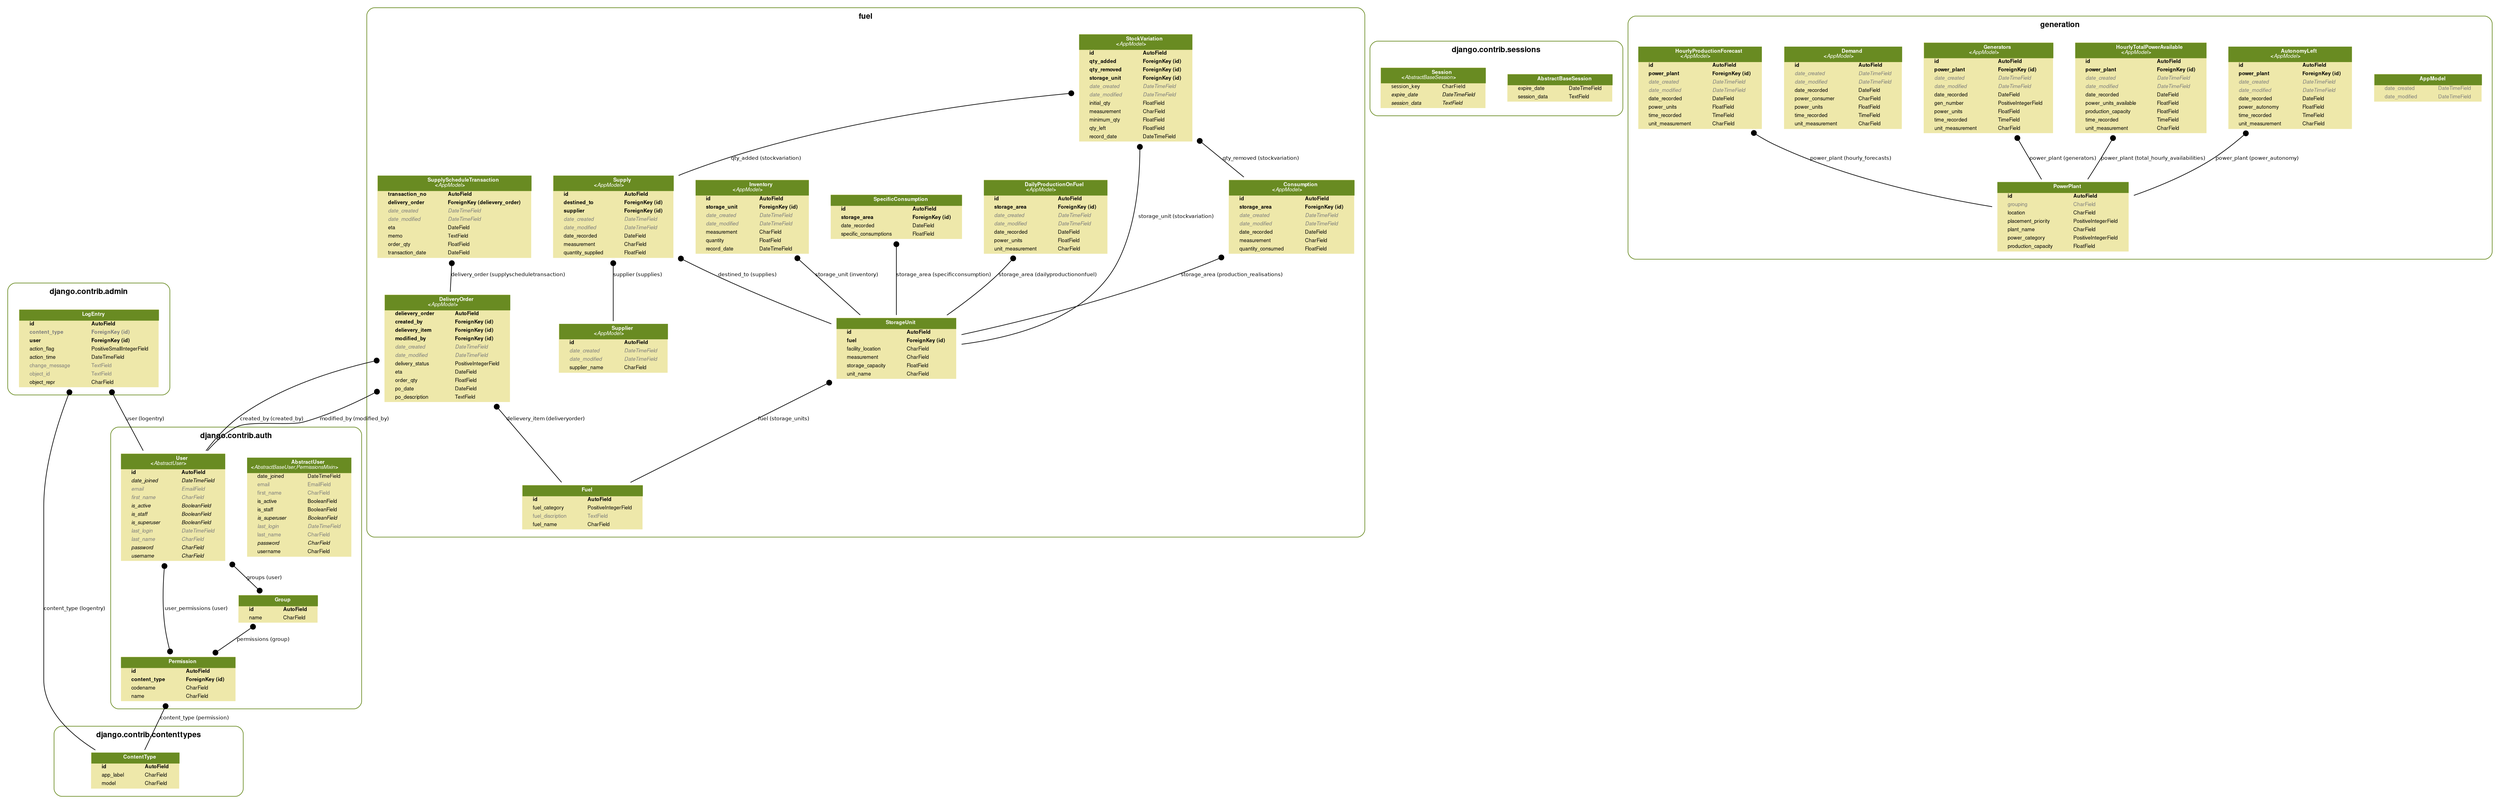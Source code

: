 digraph model_graph {
  // Dotfile by Django-Extensions graph_models
  // Created: 2019-01-09 21:56
  // Cli Options: fuel -g -o fuel_visualized.dot

  fontname = "Helvetica"
  fontsize = 8
  splines  = true

  node [
    fontname = "Helvetica"
    fontsize = 8
    shape = "plaintext"
  ]

  edge [
    fontname = "Helvetica"
    fontsize = 8
  ]

  // Labels
  subgraph cluster_django_contrib_admin {
    label=<
          <TABLE BORDER="0" CELLBORDER="0" CELLSPACING="0">
          <TR><TD COLSPAN="2" CELLPADDING="4" ALIGN="CENTER">
          <FONT FACE="Helvetica Bold" COLOR="Black" POINT-SIZE="12">
          django.contrib.admin
          </FONT>
          </TD></TR>
          </TABLE>
          >
    color=olivedrab4
    style="rounded"
  
    django_contrib_admin_models_LogEntry [label=<
      <TABLE BGCOLOR="palegoldenrod" BORDER="0" CELLBORDER="0" CELLSPACING="0">
      <TR><TD COLSPAN="2" CELLPADDING="4" ALIGN="CENTER" BGCOLOR="olivedrab4">
      <FONT FACE="Helvetica Bold" COLOR="white">
      LogEntry
      </FONT></TD></TR>
    
    
      <TR><TD ALIGN="LEFT" BORDER="0">
      <FONT FACE="Helvetica Bold">id</FONT>
      </TD><TD ALIGN="LEFT">
      <FONT FACE="Helvetica Bold">AutoField</FONT>
      </TD></TR>
    
    
    
      <TR><TD ALIGN="LEFT" BORDER="0">
      <FONT COLOR="#7B7B7B" FACE="Helvetica Bold">content_type</FONT>
      </TD><TD ALIGN="LEFT">
      <FONT COLOR="#7B7B7B" FACE="Helvetica Bold">ForeignKey (id)</FONT>
      </TD></TR>
    
    
    
      <TR><TD ALIGN="LEFT" BORDER="0">
      <FONT FACE="Helvetica Bold">user</FONT>
      </TD><TD ALIGN="LEFT">
      <FONT FACE="Helvetica Bold">ForeignKey (id)</FONT>
      </TD></TR>
    
    
    
      <TR><TD ALIGN="LEFT" BORDER="0">
      <FONT FACE="Helvetica ">action_flag</FONT>
      </TD><TD ALIGN="LEFT">
      <FONT FACE="Helvetica ">PositiveSmallIntegerField</FONT>
      </TD></TR>
    
    
    
      <TR><TD ALIGN="LEFT" BORDER="0">
      <FONT FACE="Helvetica ">action_time</FONT>
      </TD><TD ALIGN="LEFT">
      <FONT FACE="Helvetica ">DateTimeField</FONT>
      </TD></TR>
    
    
    
      <TR><TD ALIGN="LEFT" BORDER="0">
      <FONT COLOR="#7B7B7B" FACE="Helvetica ">change_message</FONT>
      </TD><TD ALIGN="LEFT">
      <FONT COLOR="#7B7B7B" FACE="Helvetica ">TextField</FONT>
      </TD></TR>
    
    
    
      <TR><TD ALIGN="LEFT" BORDER="0">
      <FONT COLOR="#7B7B7B" FACE="Helvetica ">object_id</FONT>
      </TD><TD ALIGN="LEFT">
      <FONT COLOR="#7B7B7B" FACE="Helvetica ">TextField</FONT>
      </TD></TR>
    
    
    
      <TR><TD ALIGN="LEFT" BORDER="0">
      <FONT FACE="Helvetica ">object_repr</FONT>
      </TD><TD ALIGN="LEFT">
      <FONT FACE="Helvetica ">CharField</FONT>
      </TD></TR>
    
    
      </TABLE>
      >]

  }
  subgraph cluster_django_contrib_auth {
    label=<
          <TABLE BORDER="0" CELLBORDER="0" CELLSPACING="0">
          <TR><TD COLSPAN="2" CELLPADDING="4" ALIGN="CENTER">
          <FONT FACE="Helvetica Bold" COLOR="Black" POINT-SIZE="12">
          django.contrib.auth
          </FONT>
          </TD></TR>
          </TABLE>
          >
    color=olivedrab4
    style="rounded"
  
    django_contrib_auth_models_AbstractUser [label=<
      <TABLE BGCOLOR="palegoldenrod" BORDER="0" CELLBORDER="0" CELLSPACING="0">
      <TR><TD COLSPAN="2" CELLPADDING="4" ALIGN="CENTER" BGCOLOR="olivedrab4">
      <FONT FACE="Helvetica Bold" COLOR="white">
      AbstractUser<BR/>&lt;<FONT FACE="Helvetica Italic">AbstractBaseUser,PermissionsMixin</FONT>&gt;
      </FONT></TD></TR>
    
    
      <TR><TD ALIGN="LEFT" BORDER="0">
      <FONT FACE="Helvetica ">date_joined</FONT>
      </TD><TD ALIGN="LEFT">
      <FONT FACE="Helvetica ">DateTimeField</FONT>
      </TD></TR>
    
    
    
      <TR><TD ALIGN="LEFT" BORDER="0">
      <FONT COLOR="#7B7B7B" FACE="Helvetica ">email</FONT>
      </TD><TD ALIGN="LEFT">
      <FONT COLOR="#7B7B7B" FACE="Helvetica ">EmailField</FONT>
      </TD></TR>
    
    
    
      <TR><TD ALIGN="LEFT" BORDER="0">
      <FONT COLOR="#7B7B7B" FACE="Helvetica ">first_name</FONT>
      </TD><TD ALIGN="LEFT">
      <FONT COLOR="#7B7B7B" FACE="Helvetica ">CharField</FONT>
      </TD></TR>
    
    
    
      <TR><TD ALIGN="LEFT" BORDER="0">
      <FONT FACE="Helvetica ">is_active</FONT>
      </TD><TD ALIGN="LEFT">
      <FONT FACE="Helvetica ">BooleanField</FONT>
      </TD></TR>
    
    
    
      <TR><TD ALIGN="LEFT" BORDER="0">
      <FONT FACE="Helvetica ">is_staff</FONT>
      </TD><TD ALIGN="LEFT">
      <FONT FACE="Helvetica ">BooleanField</FONT>
      </TD></TR>
    
    
    
      <TR><TD ALIGN="LEFT" BORDER="0">
      <FONT FACE="Helvetica Italic">is_superuser</FONT>
      </TD><TD ALIGN="LEFT">
      <FONT FACE="Helvetica Italic">BooleanField</FONT>
      </TD></TR>
    
    
    
      <TR><TD ALIGN="LEFT" BORDER="0">
      <FONT COLOR="#7B7B7B" FACE="Helvetica Italic">last_login</FONT>
      </TD><TD ALIGN="LEFT">
      <FONT COLOR="#7B7B7B" FACE="Helvetica Italic">DateTimeField</FONT>
      </TD></TR>
    
    
    
      <TR><TD ALIGN="LEFT" BORDER="0">
      <FONT COLOR="#7B7B7B" FACE="Helvetica ">last_name</FONT>
      </TD><TD ALIGN="LEFT">
      <FONT COLOR="#7B7B7B" FACE="Helvetica ">CharField</FONT>
      </TD></TR>
    
    
    
      <TR><TD ALIGN="LEFT" BORDER="0">
      <FONT FACE="Helvetica Italic">password</FONT>
      </TD><TD ALIGN="LEFT">
      <FONT FACE="Helvetica Italic">CharField</FONT>
      </TD></TR>
    
    
    
      <TR><TD ALIGN="LEFT" BORDER="0">
      <FONT FACE="Helvetica ">username</FONT>
      </TD><TD ALIGN="LEFT">
      <FONT FACE="Helvetica ">CharField</FONT>
      </TD></TR>
    
    
      </TABLE>
      >]
  
    django_contrib_auth_models_Permission [label=<
      <TABLE BGCOLOR="palegoldenrod" BORDER="0" CELLBORDER="0" CELLSPACING="0">
      <TR><TD COLSPAN="2" CELLPADDING="4" ALIGN="CENTER" BGCOLOR="olivedrab4">
      <FONT FACE="Helvetica Bold" COLOR="white">
      Permission
      </FONT></TD></TR>
    
    
      <TR><TD ALIGN="LEFT" BORDER="0">
      <FONT FACE="Helvetica Bold">id</FONT>
      </TD><TD ALIGN="LEFT">
      <FONT FACE="Helvetica Bold">AutoField</FONT>
      </TD></TR>
    
    
    
      <TR><TD ALIGN="LEFT" BORDER="0">
      <FONT FACE="Helvetica Bold">content_type</FONT>
      </TD><TD ALIGN="LEFT">
      <FONT FACE="Helvetica Bold">ForeignKey (id)</FONT>
      </TD></TR>
    
    
    
      <TR><TD ALIGN="LEFT" BORDER="0">
      <FONT FACE="Helvetica ">codename</FONT>
      </TD><TD ALIGN="LEFT">
      <FONT FACE="Helvetica ">CharField</FONT>
      </TD></TR>
    
    
    
      <TR><TD ALIGN="LEFT" BORDER="0">
      <FONT FACE="Helvetica ">name</FONT>
      </TD><TD ALIGN="LEFT">
      <FONT FACE="Helvetica ">CharField</FONT>
      </TD></TR>
    
    
      </TABLE>
      >]
  
    django_contrib_auth_models_Group [label=<
      <TABLE BGCOLOR="palegoldenrod" BORDER="0" CELLBORDER="0" CELLSPACING="0">
      <TR><TD COLSPAN="2" CELLPADDING="4" ALIGN="CENTER" BGCOLOR="olivedrab4">
      <FONT FACE="Helvetica Bold" COLOR="white">
      Group
      </FONT></TD></TR>
    
    
      <TR><TD ALIGN="LEFT" BORDER="0">
      <FONT FACE="Helvetica Bold">id</FONT>
      </TD><TD ALIGN="LEFT">
      <FONT FACE="Helvetica Bold">AutoField</FONT>
      </TD></TR>
    
    
    
      <TR><TD ALIGN="LEFT" BORDER="0">
      <FONT FACE="Helvetica ">name</FONT>
      </TD><TD ALIGN="LEFT">
      <FONT FACE="Helvetica ">CharField</FONT>
      </TD></TR>
    
    
      </TABLE>
      >]
  
    django_contrib_auth_models_User [label=<
      <TABLE BGCOLOR="palegoldenrod" BORDER="0" CELLBORDER="0" CELLSPACING="0">
      <TR><TD COLSPAN="2" CELLPADDING="4" ALIGN="CENTER" BGCOLOR="olivedrab4">
      <FONT FACE="Helvetica Bold" COLOR="white">
      User<BR/>&lt;<FONT FACE="Helvetica Italic">AbstractUser</FONT>&gt;
      </FONT></TD></TR>
    
    
      <TR><TD ALIGN="LEFT" BORDER="0">
      <FONT FACE="Helvetica Bold">id</FONT>
      </TD><TD ALIGN="LEFT">
      <FONT FACE="Helvetica Bold">AutoField</FONT>
      </TD></TR>
    
    
    
      <TR><TD ALIGN="LEFT" BORDER="0">
      <FONT FACE="Helvetica Italic">date_joined</FONT>
      </TD><TD ALIGN="LEFT">
      <FONT FACE="Helvetica Italic">DateTimeField</FONT>
      </TD></TR>
    
    
    
      <TR><TD ALIGN="LEFT" BORDER="0">
      <FONT COLOR="#7B7B7B" FACE="Helvetica Italic">email</FONT>
      </TD><TD ALIGN="LEFT">
      <FONT COLOR="#7B7B7B" FACE="Helvetica Italic">EmailField</FONT>
      </TD></TR>
    
    
    
      <TR><TD ALIGN="LEFT" BORDER="0">
      <FONT COLOR="#7B7B7B" FACE="Helvetica Italic">first_name</FONT>
      </TD><TD ALIGN="LEFT">
      <FONT COLOR="#7B7B7B" FACE="Helvetica Italic">CharField</FONT>
      </TD></TR>
    
    
    
      <TR><TD ALIGN="LEFT" BORDER="0">
      <FONT FACE="Helvetica Italic">is_active</FONT>
      </TD><TD ALIGN="LEFT">
      <FONT FACE="Helvetica Italic">BooleanField</FONT>
      </TD></TR>
    
    
    
      <TR><TD ALIGN="LEFT" BORDER="0">
      <FONT FACE="Helvetica Italic">is_staff</FONT>
      </TD><TD ALIGN="LEFT">
      <FONT FACE="Helvetica Italic">BooleanField</FONT>
      </TD></TR>
    
    
    
      <TR><TD ALIGN="LEFT" BORDER="0">
      <FONT FACE="Helvetica Italic">is_superuser</FONT>
      </TD><TD ALIGN="LEFT">
      <FONT FACE="Helvetica Italic">BooleanField</FONT>
      </TD></TR>
    
    
    
      <TR><TD ALIGN="LEFT" BORDER="0">
      <FONT COLOR="#7B7B7B" FACE="Helvetica Italic">last_login</FONT>
      </TD><TD ALIGN="LEFT">
      <FONT COLOR="#7B7B7B" FACE="Helvetica Italic">DateTimeField</FONT>
      </TD></TR>
    
    
    
      <TR><TD ALIGN="LEFT" BORDER="0">
      <FONT COLOR="#7B7B7B" FACE="Helvetica Italic">last_name</FONT>
      </TD><TD ALIGN="LEFT">
      <FONT COLOR="#7B7B7B" FACE="Helvetica Italic">CharField</FONT>
      </TD></TR>
    
    
    
      <TR><TD ALIGN="LEFT" BORDER="0">
      <FONT FACE="Helvetica Italic">password</FONT>
      </TD><TD ALIGN="LEFT">
      <FONT FACE="Helvetica Italic">CharField</FONT>
      </TD></TR>
    
    
    
      <TR><TD ALIGN="LEFT" BORDER="0">
      <FONT FACE="Helvetica Italic">username</FONT>
      </TD><TD ALIGN="LEFT">
      <FONT FACE="Helvetica Italic">CharField</FONT>
      </TD></TR>
    
    
      </TABLE>
      >]

  }
  subgraph cluster_django_contrib_contenttypes {
    label=<
          <TABLE BORDER="0" CELLBORDER="0" CELLSPACING="0">
          <TR><TD COLSPAN="2" CELLPADDING="4" ALIGN="CENTER">
          <FONT FACE="Helvetica Bold" COLOR="Black" POINT-SIZE="12">
          django.contrib.contenttypes
          </FONT>
          </TD></TR>
          </TABLE>
          >
    color=olivedrab4
    style="rounded"
  
    django_contrib_contenttypes_models_ContentType [label=<
      <TABLE BGCOLOR="palegoldenrod" BORDER="0" CELLBORDER="0" CELLSPACING="0">
      <TR><TD COLSPAN="2" CELLPADDING="4" ALIGN="CENTER" BGCOLOR="olivedrab4">
      <FONT FACE="Helvetica Bold" COLOR="white">
      ContentType
      </FONT></TD></TR>
    
    
      <TR><TD ALIGN="LEFT" BORDER="0">
      <FONT FACE="Helvetica Bold">id</FONT>
      </TD><TD ALIGN="LEFT">
      <FONT FACE="Helvetica Bold">AutoField</FONT>
      </TD></TR>
    
    
    
      <TR><TD ALIGN="LEFT" BORDER="0">
      <FONT FACE="Helvetica ">app_label</FONT>
      </TD><TD ALIGN="LEFT">
      <FONT FACE="Helvetica ">CharField</FONT>
      </TD></TR>
    
    
    
      <TR><TD ALIGN="LEFT" BORDER="0">
      <FONT FACE="Helvetica ">model</FONT>
      </TD><TD ALIGN="LEFT">
      <FONT FACE="Helvetica ">CharField</FONT>
      </TD></TR>
    
    
      </TABLE>
      >]

  }
  subgraph cluster_django_contrib_sessions {
    label=<
          <TABLE BORDER="0" CELLBORDER="0" CELLSPACING="0">
          <TR><TD COLSPAN="2" CELLPADDING="4" ALIGN="CENTER">
          <FONT FACE="Helvetica Bold" COLOR="Black" POINT-SIZE="12">
          django.contrib.sessions
          </FONT>
          </TD></TR>
          </TABLE>
          >
    color=olivedrab4
    style="rounded"
  
    django_contrib_sessions_base_session_AbstractBaseSession [label=<
      <TABLE BGCOLOR="palegoldenrod" BORDER="0" CELLBORDER="0" CELLSPACING="0">
      <TR><TD COLSPAN="2" CELLPADDING="4" ALIGN="CENTER" BGCOLOR="olivedrab4">
      <FONT FACE="Helvetica Bold" COLOR="white">
      AbstractBaseSession
      </FONT></TD></TR>
    
    
      <TR><TD ALIGN="LEFT" BORDER="0">
      <FONT FACE="Helvetica ">expire_date</FONT>
      </TD><TD ALIGN="LEFT">
      <FONT FACE="Helvetica ">DateTimeField</FONT>
      </TD></TR>
    
    
    
      <TR><TD ALIGN="LEFT" BORDER="0">
      <FONT FACE="Helvetica ">session_data</FONT>
      </TD><TD ALIGN="LEFT">
      <FONT FACE="Helvetica ">TextField</FONT>
      </TD></TR>
    
    
      </TABLE>
      >]
  
    django_contrib_sessions_models_Session [label=<
      <TABLE BGCOLOR="palegoldenrod" BORDER="0" CELLBORDER="0" CELLSPACING="0">
      <TR><TD COLSPAN="2" CELLPADDING="4" ALIGN="CENTER" BGCOLOR="olivedrab4">
      <FONT FACE="Helvetica Bold" COLOR="white">
      Session<BR/>&lt;<FONT FACE="Helvetica Italic">AbstractBaseSession</FONT>&gt;
      </FONT></TD></TR>
    
    
      <TR><TD ALIGN="LEFT" BORDER="0">
      <FONT FACE="Helvetica ItalicBold">session_key</FONT>
      </TD><TD ALIGN="LEFT">
      <FONT FACE="Helvetica ItalicBold">CharField</FONT>
      </TD></TR>
    
    
    
      <TR><TD ALIGN="LEFT" BORDER="0">
      <FONT FACE="Helvetica Italic">expire_date</FONT>
      </TD><TD ALIGN="LEFT">
      <FONT FACE="Helvetica Italic">DateTimeField</FONT>
      </TD></TR>
    
    
    
      <TR><TD ALIGN="LEFT" BORDER="0">
      <FONT FACE="Helvetica Italic">session_data</FONT>
      </TD><TD ALIGN="LEFT">
      <FONT FACE="Helvetica Italic">TextField</FONT>
      </TD></TR>
    
    
      </TABLE>
      >]

  }
  subgraph cluster_generation {
    label=<
          <TABLE BORDER="0" CELLBORDER="0" CELLSPACING="0">
          <TR><TD COLSPAN="2" CELLPADDING="4" ALIGN="CENTER">
          <FONT FACE="Helvetica Bold" COLOR="Black" POINT-SIZE="12">
          generation
          </FONT>
          </TD></TR>
          </TABLE>
          >
    color=olivedrab4
    style="rounded"
  
    generation_models_AppModel [label=<
      <TABLE BGCOLOR="palegoldenrod" BORDER="0" CELLBORDER="0" CELLSPACING="0">
      <TR><TD COLSPAN="2" CELLPADDING="4" ALIGN="CENTER" BGCOLOR="olivedrab4">
      <FONT FACE="Helvetica Bold" COLOR="white">
      AppModel
      </FONT></TD></TR>
    
    
      <TR><TD ALIGN="LEFT" BORDER="0">
      <FONT COLOR="#7B7B7B" FACE="Helvetica ">date_created</FONT>
      </TD><TD ALIGN="LEFT">
      <FONT COLOR="#7B7B7B" FACE="Helvetica ">DateTimeField</FONT>
      </TD></TR>
    
    
    
      <TR><TD ALIGN="LEFT" BORDER="0">
      <FONT COLOR="#7B7B7B" FACE="Helvetica ">date_modified</FONT>
      </TD><TD ALIGN="LEFT">
      <FONT COLOR="#7B7B7B" FACE="Helvetica ">DateTimeField</FONT>
      </TD></TR>
    
    
      </TABLE>
      >]
  
    generation_models_PowerPlant [label=<
      <TABLE BGCOLOR="palegoldenrod" BORDER="0" CELLBORDER="0" CELLSPACING="0">
      <TR><TD COLSPAN="2" CELLPADDING="4" ALIGN="CENTER" BGCOLOR="olivedrab4">
      <FONT FACE="Helvetica Bold" COLOR="white">
      PowerPlant
      </FONT></TD></TR>
    
    
      <TR><TD ALIGN="LEFT" BORDER="0">
      <FONT FACE="Helvetica Bold">id</FONT>
      </TD><TD ALIGN="LEFT">
      <FONT FACE="Helvetica Bold">AutoField</FONT>
      </TD></TR>
    
    
    
      <TR><TD ALIGN="LEFT" BORDER="0">
      <FONT COLOR="#7B7B7B" FACE="Helvetica ">grouping</FONT>
      </TD><TD ALIGN="LEFT">
      <FONT COLOR="#7B7B7B" FACE="Helvetica ">CharField</FONT>
      </TD></TR>
    
    
    
      <TR><TD ALIGN="LEFT" BORDER="0">
      <FONT FACE="Helvetica ">location</FONT>
      </TD><TD ALIGN="LEFT">
      <FONT FACE="Helvetica ">CharField</FONT>
      </TD></TR>
    
    
    
      <TR><TD ALIGN="LEFT" BORDER="0">
      <FONT FACE="Helvetica ">placement_priority</FONT>
      </TD><TD ALIGN="LEFT">
      <FONT FACE="Helvetica ">PositiveIntegerField</FONT>
      </TD></TR>
    
    
    
      <TR><TD ALIGN="LEFT" BORDER="0">
      <FONT FACE="Helvetica ">plant_name</FONT>
      </TD><TD ALIGN="LEFT">
      <FONT FACE="Helvetica ">CharField</FONT>
      </TD></TR>
    
    
    
      <TR><TD ALIGN="LEFT" BORDER="0">
      <FONT FACE="Helvetica ">power_category</FONT>
      </TD><TD ALIGN="LEFT">
      <FONT FACE="Helvetica ">PositiveIntegerField</FONT>
      </TD></TR>
    
    
    
      <TR><TD ALIGN="LEFT" BORDER="0">
      <FONT FACE="Helvetica ">production_capacity</FONT>
      </TD><TD ALIGN="LEFT">
      <FONT FACE="Helvetica ">FloatField</FONT>
      </TD></TR>
    
    
      </TABLE>
      >]
  
    generation_models_AutonomyLeft [label=<
      <TABLE BGCOLOR="palegoldenrod" BORDER="0" CELLBORDER="0" CELLSPACING="0">
      <TR><TD COLSPAN="2" CELLPADDING="4" ALIGN="CENTER" BGCOLOR="olivedrab4">
      <FONT FACE="Helvetica Bold" COLOR="white">
      AutonomyLeft<BR/>&lt;<FONT FACE="Helvetica Italic">AppModel</FONT>&gt;
      </FONT></TD></TR>
    
    
      <TR><TD ALIGN="LEFT" BORDER="0">
      <FONT FACE="Helvetica Bold">id</FONT>
      </TD><TD ALIGN="LEFT">
      <FONT FACE="Helvetica Bold">AutoField</FONT>
      </TD></TR>
    
    
    
      <TR><TD ALIGN="LEFT" BORDER="0">
      <FONT FACE="Helvetica Bold">power_plant</FONT>
      </TD><TD ALIGN="LEFT">
      <FONT FACE="Helvetica Bold">ForeignKey (id)</FONT>
      </TD></TR>
    
    
    
      <TR><TD ALIGN="LEFT" BORDER="0">
      <FONT COLOR="#7B7B7B" FACE="Helvetica Italic">date_created</FONT>
      </TD><TD ALIGN="LEFT">
      <FONT COLOR="#7B7B7B" FACE="Helvetica Italic">DateTimeField</FONT>
      </TD></TR>
    
    
    
      <TR><TD ALIGN="LEFT" BORDER="0">
      <FONT COLOR="#7B7B7B" FACE="Helvetica Italic">date_modified</FONT>
      </TD><TD ALIGN="LEFT">
      <FONT COLOR="#7B7B7B" FACE="Helvetica Italic">DateTimeField</FONT>
      </TD></TR>
    
    
    
      <TR><TD ALIGN="LEFT" BORDER="0">
      <FONT FACE="Helvetica ">date_recorded</FONT>
      </TD><TD ALIGN="LEFT">
      <FONT FACE="Helvetica ">DateField</FONT>
      </TD></TR>
    
    
    
      <TR><TD ALIGN="LEFT" BORDER="0">
      <FONT FACE="Helvetica ">power_autonomy</FONT>
      </TD><TD ALIGN="LEFT">
      <FONT FACE="Helvetica ">FloatField</FONT>
      </TD></TR>
    
    
    
      <TR><TD ALIGN="LEFT" BORDER="0">
      <FONT FACE="Helvetica ">time_recorded</FONT>
      </TD><TD ALIGN="LEFT">
      <FONT FACE="Helvetica ">TimeField</FONT>
      </TD></TR>
    
    
    
      <TR><TD ALIGN="LEFT" BORDER="0">
      <FONT FACE="Helvetica ">unit_measurement</FONT>
      </TD><TD ALIGN="LEFT">
      <FONT FACE="Helvetica ">CharField</FONT>
      </TD></TR>
    
    
      </TABLE>
      >]
  
    generation_models_HourlyTotalPowerAvailable [label=<
      <TABLE BGCOLOR="palegoldenrod" BORDER="0" CELLBORDER="0" CELLSPACING="0">
      <TR><TD COLSPAN="2" CELLPADDING="4" ALIGN="CENTER" BGCOLOR="olivedrab4">
      <FONT FACE="Helvetica Bold" COLOR="white">
      HourlyTotalPowerAvailable<BR/>&lt;<FONT FACE="Helvetica Italic">AppModel</FONT>&gt;
      </FONT></TD></TR>
    
    
      <TR><TD ALIGN="LEFT" BORDER="0">
      <FONT FACE="Helvetica Bold">id</FONT>
      </TD><TD ALIGN="LEFT">
      <FONT FACE="Helvetica Bold">AutoField</FONT>
      </TD></TR>
    
    
    
      <TR><TD ALIGN="LEFT" BORDER="0">
      <FONT FACE="Helvetica Bold">power_plant</FONT>
      </TD><TD ALIGN="LEFT">
      <FONT FACE="Helvetica Bold">ForeignKey (id)</FONT>
      </TD></TR>
    
    
    
      <TR><TD ALIGN="LEFT" BORDER="0">
      <FONT COLOR="#7B7B7B" FACE="Helvetica Italic">date_created</FONT>
      </TD><TD ALIGN="LEFT">
      <FONT COLOR="#7B7B7B" FACE="Helvetica Italic">DateTimeField</FONT>
      </TD></TR>
    
    
    
      <TR><TD ALIGN="LEFT" BORDER="0">
      <FONT COLOR="#7B7B7B" FACE="Helvetica Italic">date_modified</FONT>
      </TD><TD ALIGN="LEFT">
      <FONT COLOR="#7B7B7B" FACE="Helvetica Italic">DateTimeField</FONT>
      </TD></TR>
    
    
    
      <TR><TD ALIGN="LEFT" BORDER="0">
      <FONT FACE="Helvetica ">date_recorded</FONT>
      </TD><TD ALIGN="LEFT">
      <FONT FACE="Helvetica ">DateField</FONT>
      </TD></TR>
    
    
    
      <TR><TD ALIGN="LEFT" BORDER="0">
      <FONT FACE="Helvetica ">power_units_available</FONT>
      </TD><TD ALIGN="LEFT">
      <FONT FACE="Helvetica ">FloatField</FONT>
      </TD></TR>
    
    
    
      <TR><TD ALIGN="LEFT" BORDER="0">
      <FONT FACE="Helvetica ">production_capacity</FONT>
      </TD><TD ALIGN="LEFT">
      <FONT FACE="Helvetica ">FloatField</FONT>
      </TD></TR>
    
    
    
      <TR><TD ALIGN="LEFT" BORDER="0">
      <FONT FACE="Helvetica ">time_recorded</FONT>
      </TD><TD ALIGN="LEFT">
      <FONT FACE="Helvetica ">TimeField</FONT>
      </TD></TR>
    
    
    
      <TR><TD ALIGN="LEFT" BORDER="0">
      <FONT FACE="Helvetica ">unit_measurement</FONT>
      </TD><TD ALIGN="LEFT">
      <FONT FACE="Helvetica ">CharField</FONT>
      </TD></TR>
    
    
      </TABLE>
      >]
  
    generation_models_Generators [label=<
      <TABLE BGCOLOR="palegoldenrod" BORDER="0" CELLBORDER="0" CELLSPACING="0">
      <TR><TD COLSPAN="2" CELLPADDING="4" ALIGN="CENTER" BGCOLOR="olivedrab4">
      <FONT FACE="Helvetica Bold" COLOR="white">
      Generators<BR/>&lt;<FONT FACE="Helvetica Italic">AppModel</FONT>&gt;
      </FONT></TD></TR>
    
    
      <TR><TD ALIGN="LEFT" BORDER="0">
      <FONT FACE="Helvetica Bold">id</FONT>
      </TD><TD ALIGN="LEFT">
      <FONT FACE="Helvetica Bold">AutoField</FONT>
      </TD></TR>
    
    
    
      <TR><TD ALIGN="LEFT" BORDER="0">
      <FONT FACE="Helvetica Bold">power_plant</FONT>
      </TD><TD ALIGN="LEFT">
      <FONT FACE="Helvetica Bold">ForeignKey (id)</FONT>
      </TD></TR>
    
    
    
      <TR><TD ALIGN="LEFT" BORDER="0">
      <FONT COLOR="#7B7B7B" FACE="Helvetica Italic">date_created</FONT>
      </TD><TD ALIGN="LEFT">
      <FONT COLOR="#7B7B7B" FACE="Helvetica Italic">DateTimeField</FONT>
      </TD></TR>
    
    
    
      <TR><TD ALIGN="LEFT" BORDER="0">
      <FONT COLOR="#7B7B7B" FACE="Helvetica Italic">date_modified</FONT>
      </TD><TD ALIGN="LEFT">
      <FONT COLOR="#7B7B7B" FACE="Helvetica Italic">DateTimeField</FONT>
      </TD></TR>
    
    
    
      <TR><TD ALIGN="LEFT" BORDER="0">
      <FONT FACE="Helvetica ">date_recorded</FONT>
      </TD><TD ALIGN="LEFT">
      <FONT FACE="Helvetica ">DateField</FONT>
      </TD></TR>
    
    
    
      <TR><TD ALIGN="LEFT" BORDER="0">
      <FONT FACE="Helvetica ">gen_number</FONT>
      </TD><TD ALIGN="LEFT">
      <FONT FACE="Helvetica ">PositiveIntegerField</FONT>
      </TD></TR>
    
    
    
      <TR><TD ALIGN="LEFT" BORDER="0">
      <FONT FACE="Helvetica ">power_units</FONT>
      </TD><TD ALIGN="LEFT">
      <FONT FACE="Helvetica ">FloatField</FONT>
      </TD></TR>
    
    
    
      <TR><TD ALIGN="LEFT" BORDER="0">
      <FONT FACE="Helvetica ">time_recorded</FONT>
      </TD><TD ALIGN="LEFT">
      <FONT FACE="Helvetica ">TimeField</FONT>
      </TD></TR>
    
    
    
      <TR><TD ALIGN="LEFT" BORDER="0">
      <FONT FACE="Helvetica ">unit_measurement</FONT>
      </TD><TD ALIGN="LEFT">
      <FONT FACE="Helvetica ">CharField</FONT>
      </TD></TR>
    
    
      </TABLE>
      >]
  
    generation_models_Demand [label=<
      <TABLE BGCOLOR="palegoldenrod" BORDER="0" CELLBORDER="0" CELLSPACING="0">
      <TR><TD COLSPAN="2" CELLPADDING="4" ALIGN="CENTER" BGCOLOR="olivedrab4">
      <FONT FACE="Helvetica Bold" COLOR="white">
      Demand<BR/>&lt;<FONT FACE="Helvetica Italic">AppModel</FONT>&gt;
      </FONT></TD></TR>
    
    
      <TR><TD ALIGN="LEFT" BORDER="0">
      <FONT FACE="Helvetica Bold">id</FONT>
      </TD><TD ALIGN="LEFT">
      <FONT FACE="Helvetica Bold">AutoField</FONT>
      </TD></TR>
    
    
    
      <TR><TD ALIGN="LEFT" BORDER="0">
      <FONT COLOR="#7B7B7B" FACE="Helvetica Italic">date_created</FONT>
      </TD><TD ALIGN="LEFT">
      <FONT COLOR="#7B7B7B" FACE="Helvetica Italic">DateTimeField</FONT>
      </TD></TR>
    
    
    
      <TR><TD ALIGN="LEFT" BORDER="0">
      <FONT COLOR="#7B7B7B" FACE="Helvetica Italic">date_modified</FONT>
      </TD><TD ALIGN="LEFT">
      <FONT COLOR="#7B7B7B" FACE="Helvetica Italic">DateTimeField</FONT>
      </TD></TR>
    
    
    
      <TR><TD ALIGN="LEFT" BORDER="0">
      <FONT FACE="Helvetica ">date_recorded</FONT>
      </TD><TD ALIGN="LEFT">
      <FONT FACE="Helvetica ">DateField</FONT>
      </TD></TR>
    
    
    
      <TR><TD ALIGN="LEFT" BORDER="0">
      <FONT FACE="Helvetica ">power_consumer</FONT>
      </TD><TD ALIGN="LEFT">
      <FONT FACE="Helvetica ">CharField</FONT>
      </TD></TR>
    
    
    
      <TR><TD ALIGN="LEFT" BORDER="0">
      <FONT FACE="Helvetica ">power_units</FONT>
      </TD><TD ALIGN="LEFT">
      <FONT FACE="Helvetica ">FloatField</FONT>
      </TD></TR>
    
    
    
      <TR><TD ALIGN="LEFT" BORDER="0">
      <FONT FACE="Helvetica ">time_recorded</FONT>
      </TD><TD ALIGN="LEFT">
      <FONT FACE="Helvetica ">TimeField</FONT>
      </TD></TR>
    
    
    
      <TR><TD ALIGN="LEFT" BORDER="0">
      <FONT FACE="Helvetica ">unit_measurement</FONT>
      </TD><TD ALIGN="LEFT">
      <FONT FACE="Helvetica ">CharField</FONT>
      </TD></TR>
    
    
      </TABLE>
      >]
  
    generation_models_HourlyProductionForecast [label=<
      <TABLE BGCOLOR="palegoldenrod" BORDER="0" CELLBORDER="0" CELLSPACING="0">
      <TR><TD COLSPAN="2" CELLPADDING="4" ALIGN="CENTER" BGCOLOR="olivedrab4">
      <FONT FACE="Helvetica Bold" COLOR="white">
      HourlyProductionForecast<BR/>&lt;<FONT FACE="Helvetica Italic">AppModel</FONT>&gt;
      </FONT></TD></TR>
    
    
      <TR><TD ALIGN="LEFT" BORDER="0">
      <FONT FACE="Helvetica Bold">id</FONT>
      </TD><TD ALIGN="LEFT">
      <FONT FACE="Helvetica Bold">AutoField</FONT>
      </TD></TR>
    
    
    
      <TR><TD ALIGN="LEFT" BORDER="0">
      <FONT FACE="Helvetica Bold">power_plant</FONT>
      </TD><TD ALIGN="LEFT">
      <FONT FACE="Helvetica Bold">ForeignKey (id)</FONT>
      </TD></TR>
    
    
    
      <TR><TD ALIGN="LEFT" BORDER="0">
      <FONT COLOR="#7B7B7B" FACE="Helvetica Italic">date_created</FONT>
      </TD><TD ALIGN="LEFT">
      <FONT COLOR="#7B7B7B" FACE="Helvetica Italic">DateTimeField</FONT>
      </TD></TR>
    
    
    
      <TR><TD ALIGN="LEFT" BORDER="0">
      <FONT COLOR="#7B7B7B" FACE="Helvetica Italic">date_modified</FONT>
      </TD><TD ALIGN="LEFT">
      <FONT COLOR="#7B7B7B" FACE="Helvetica Italic">DateTimeField</FONT>
      </TD></TR>
    
    
    
      <TR><TD ALIGN="LEFT" BORDER="0">
      <FONT FACE="Helvetica ">date_recorded</FONT>
      </TD><TD ALIGN="LEFT">
      <FONT FACE="Helvetica ">DateField</FONT>
      </TD></TR>
    
    
    
      <TR><TD ALIGN="LEFT" BORDER="0">
      <FONT FACE="Helvetica ">power_units</FONT>
      </TD><TD ALIGN="LEFT">
      <FONT FACE="Helvetica ">FloatField</FONT>
      </TD></TR>
    
    
    
      <TR><TD ALIGN="LEFT" BORDER="0">
      <FONT FACE="Helvetica ">time_recorded</FONT>
      </TD><TD ALIGN="LEFT">
      <FONT FACE="Helvetica ">TimeField</FONT>
      </TD></TR>
    
    
    
      <TR><TD ALIGN="LEFT" BORDER="0">
      <FONT FACE="Helvetica ">unit_measurement</FONT>
      </TD><TD ALIGN="LEFT">
      <FONT FACE="Helvetica ">CharField</FONT>
      </TD></TR>
    
    
      </TABLE>
      >]

  }
  subgraph cluster_fuel {
    label=<
          <TABLE BORDER="0" CELLBORDER="0" CELLSPACING="0">
          <TR><TD COLSPAN="2" CELLPADDING="4" ALIGN="CENTER">
          <FONT FACE="Helvetica Bold" COLOR="Black" POINT-SIZE="12">
          fuel
          </FONT>
          </TD></TR>
          </TABLE>
          >
    color=olivedrab4
    style="rounded"
  
    generation_models_AppModel [label=<
      <TABLE BGCOLOR="palegoldenrod" BORDER="0" CELLBORDER="0" CELLSPACING="0">
      <TR><TD COLSPAN="2" CELLPADDING="4" ALIGN="CENTER" BGCOLOR="olivedrab4">
      <FONT FACE="Helvetica Bold" COLOR="white">
      AppModel
      </FONT></TD></TR>
    
    
      <TR><TD ALIGN="LEFT" BORDER="0">
      <FONT COLOR="#7B7B7B" FACE="Helvetica ">date_created</FONT>
      </TD><TD ALIGN="LEFT">
      <FONT COLOR="#7B7B7B" FACE="Helvetica ">DateTimeField</FONT>
      </TD></TR>
    
    
    
      <TR><TD ALIGN="LEFT" BORDER="0">
      <FONT COLOR="#7B7B7B" FACE="Helvetica ">date_modified</FONT>
      </TD><TD ALIGN="LEFT">
      <FONT COLOR="#7B7B7B" FACE="Helvetica ">DateTimeField</FONT>
      </TD></TR>
    
    
      </TABLE>
      >]
  
    fuel_models_Fuel [label=<
      <TABLE BGCOLOR="palegoldenrod" BORDER="0" CELLBORDER="0" CELLSPACING="0">
      <TR><TD COLSPAN="2" CELLPADDING="4" ALIGN="CENTER" BGCOLOR="olivedrab4">
      <FONT FACE="Helvetica Bold" COLOR="white">
      Fuel
      </FONT></TD></TR>
    
    
      <TR><TD ALIGN="LEFT" BORDER="0">
      <FONT FACE="Helvetica Bold">id</FONT>
      </TD><TD ALIGN="LEFT">
      <FONT FACE="Helvetica Bold">AutoField</FONT>
      </TD></TR>
    
    
    
      <TR><TD ALIGN="LEFT" BORDER="0">
      <FONT FACE="Helvetica ">fuel_category</FONT>
      </TD><TD ALIGN="LEFT">
      <FONT FACE="Helvetica ">PositiveIntegerField</FONT>
      </TD></TR>
    
    
    
      <TR><TD ALIGN="LEFT" BORDER="0">
      <FONT COLOR="#7B7B7B" FACE="Helvetica ">fuel_discription</FONT>
      </TD><TD ALIGN="LEFT">
      <FONT COLOR="#7B7B7B" FACE="Helvetica ">TextField</FONT>
      </TD></TR>
    
    
    
      <TR><TD ALIGN="LEFT" BORDER="0">
      <FONT FACE="Helvetica ">fuel_name</FONT>
      </TD><TD ALIGN="LEFT">
      <FONT FACE="Helvetica ">CharField</FONT>
      </TD></TR>
    
    
      </TABLE>
      >]
  
    fuel_models_StorageUnit [label=<
      <TABLE BGCOLOR="palegoldenrod" BORDER="0" CELLBORDER="0" CELLSPACING="0">
      <TR><TD COLSPAN="2" CELLPADDING="4" ALIGN="CENTER" BGCOLOR="olivedrab4">
      <FONT FACE="Helvetica Bold" COLOR="white">
      StorageUnit
      </FONT></TD></TR>
    
    
      <TR><TD ALIGN="LEFT" BORDER="0">
      <FONT FACE="Helvetica Bold">id</FONT>
      </TD><TD ALIGN="LEFT">
      <FONT FACE="Helvetica Bold">AutoField</FONT>
      </TD></TR>
    
    
    
      <TR><TD ALIGN="LEFT" BORDER="0">
      <FONT FACE="Helvetica Bold">fuel</FONT>
      </TD><TD ALIGN="LEFT">
      <FONT FACE="Helvetica Bold">ForeignKey (id)</FONT>
      </TD></TR>
    
    
    
      <TR><TD ALIGN="LEFT" BORDER="0">
      <FONT FACE="Helvetica ">facility_location</FONT>
      </TD><TD ALIGN="LEFT">
      <FONT FACE="Helvetica ">CharField</FONT>
      </TD></TR>
    
    
    
      <TR><TD ALIGN="LEFT" BORDER="0">
      <FONT FACE="Helvetica ">measurement</FONT>
      </TD><TD ALIGN="LEFT">
      <FONT FACE="Helvetica ">CharField</FONT>
      </TD></TR>
    
    
    
      <TR><TD ALIGN="LEFT" BORDER="0">
      <FONT FACE="Helvetica ">storage_capacity</FONT>
      </TD><TD ALIGN="LEFT">
      <FONT FACE="Helvetica ">FloatField</FONT>
      </TD></TR>
    
    
    
      <TR><TD ALIGN="LEFT" BORDER="0">
      <FONT FACE="Helvetica ">unit_name</FONT>
      </TD><TD ALIGN="LEFT">
      <FONT FACE="Helvetica ">CharField</FONT>
      </TD></TR>
    
    
      </TABLE>
      >]
  
    fuel_models_DailyProductionOnFuel [label=<
      <TABLE BGCOLOR="palegoldenrod" BORDER="0" CELLBORDER="0" CELLSPACING="0">
      <TR><TD COLSPAN="2" CELLPADDING="4" ALIGN="CENTER" BGCOLOR="olivedrab4">
      <FONT FACE="Helvetica Bold" COLOR="white">
      DailyProductionOnFuel<BR/>&lt;<FONT FACE="Helvetica Italic">AppModel</FONT>&gt;
      </FONT></TD></TR>
    
    
      <TR><TD ALIGN="LEFT" BORDER="0">
      <FONT FACE="Helvetica Bold">id</FONT>
      </TD><TD ALIGN="LEFT">
      <FONT FACE="Helvetica Bold">AutoField</FONT>
      </TD></TR>
    
    
    
      <TR><TD ALIGN="LEFT" BORDER="0">
      <FONT FACE="Helvetica Bold">storage_area</FONT>
      </TD><TD ALIGN="LEFT">
      <FONT FACE="Helvetica Bold">ForeignKey (id)</FONT>
      </TD></TR>
    
    
    
      <TR><TD ALIGN="LEFT" BORDER="0">
      <FONT COLOR="#7B7B7B" FACE="Helvetica Italic">date_created</FONT>
      </TD><TD ALIGN="LEFT">
      <FONT COLOR="#7B7B7B" FACE="Helvetica Italic">DateTimeField</FONT>
      </TD></TR>
    
    
    
      <TR><TD ALIGN="LEFT" BORDER="0">
      <FONT COLOR="#7B7B7B" FACE="Helvetica Italic">date_modified</FONT>
      </TD><TD ALIGN="LEFT">
      <FONT COLOR="#7B7B7B" FACE="Helvetica Italic">DateTimeField</FONT>
      </TD></TR>
    
    
    
      <TR><TD ALIGN="LEFT" BORDER="0">
      <FONT FACE="Helvetica ">date_recorded</FONT>
      </TD><TD ALIGN="LEFT">
      <FONT FACE="Helvetica ">DateField</FONT>
      </TD></TR>
    
    
    
      <TR><TD ALIGN="LEFT" BORDER="0">
      <FONT FACE="Helvetica ">power_units</FONT>
      </TD><TD ALIGN="LEFT">
      <FONT FACE="Helvetica ">FloatField</FONT>
      </TD></TR>
    
    
    
      <TR><TD ALIGN="LEFT" BORDER="0">
      <FONT FACE="Helvetica ">unit_measurement</FONT>
      </TD><TD ALIGN="LEFT">
      <FONT FACE="Helvetica ">CharField</FONT>
      </TD></TR>
    
    
      </TABLE>
      >]
  
    fuel_models_SpecificConsumption [label=<
      <TABLE BGCOLOR="palegoldenrod" BORDER="0" CELLBORDER="0" CELLSPACING="0">
      <TR><TD COLSPAN="2" CELLPADDING="4" ALIGN="CENTER" BGCOLOR="olivedrab4">
      <FONT FACE="Helvetica Bold" COLOR="white">
      SpecificConsumption
      </FONT></TD></TR>
    
    
      <TR><TD ALIGN="LEFT" BORDER="0">
      <FONT FACE="Helvetica Bold">id</FONT>
      </TD><TD ALIGN="LEFT">
      <FONT FACE="Helvetica Bold">AutoField</FONT>
      </TD></TR>
    
    
    
      <TR><TD ALIGN="LEFT" BORDER="0">
      <FONT FACE="Helvetica Bold">storage_area</FONT>
      </TD><TD ALIGN="LEFT">
      <FONT FACE="Helvetica Bold">ForeignKey (id)</FONT>
      </TD></TR>
    
    
    
      <TR><TD ALIGN="LEFT" BORDER="0">
      <FONT FACE="Helvetica ">date_recorded</FONT>
      </TD><TD ALIGN="LEFT">
      <FONT FACE="Helvetica ">DateField</FONT>
      </TD></TR>
    
    
    
      <TR><TD ALIGN="LEFT" BORDER="0">
      <FONT FACE="Helvetica ">specific_consumptions</FONT>
      </TD><TD ALIGN="LEFT">
      <FONT FACE="Helvetica ">FloatField</FONT>
      </TD></TR>
    
    
      </TABLE>
      >]
  
    fuel_models_Consumption [label=<
      <TABLE BGCOLOR="palegoldenrod" BORDER="0" CELLBORDER="0" CELLSPACING="0">
      <TR><TD COLSPAN="2" CELLPADDING="4" ALIGN="CENTER" BGCOLOR="olivedrab4">
      <FONT FACE="Helvetica Bold" COLOR="white">
      Consumption<BR/>&lt;<FONT FACE="Helvetica Italic">AppModel</FONT>&gt;
      </FONT></TD></TR>
    
    
      <TR><TD ALIGN="LEFT" BORDER="0">
      <FONT FACE="Helvetica Bold">id</FONT>
      </TD><TD ALIGN="LEFT">
      <FONT FACE="Helvetica Bold">AutoField</FONT>
      </TD></TR>
    
    
    
      <TR><TD ALIGN="LEFT" BORDER="0">
      <FONT FACE="Helvetica Bold">storage_area</FONT>
      </TD><TD ALIGN="LEFT">
      <FONT FACE="Helvetica Bold">ForeignKey (id)</FONT>
      </TD></TR>
    
    
    
      <TR><TD ALIGN="LEFT" BORDER="0">
      <FONT COLOR="#7B7B7B" FACE="Helvetica Italic">date_created</FONT>
      </TD><TD ALIGN="LEFT">
      <FONT COLOR="#7B7B7B" FACE="Helvetica Italic">DateTimeField</FONT>
      </TD></TR>
    
    
    
      <TR><TD ALIGN="LEFT" BORDER="0">
      <FONT COLOR="#7B7B7B" FACE="Helvetica Italic">date_modified</FONT>
      </TD><TD ALIGN="LEFT">
      <FONT COLOR="#7B7B7B" FACE="Helvetica Italic">DateTimeField</FONT>
      </TD></TR>
    
    
    
      <TR><TD ALIGN="LEFT" BORDER="0">
      <FONT FACE="Helvetica ">date_recorded</FONT>
      </TD><TD ALIGN="LEFT">
      <FONT FACE="Helvetica ">DateField</FONT>
      </TD></TR>
    
    
    
      <TR><TD ALIGN="LEFT" BORDER="0">
      <FONT FACE="Helvetica ">measurement</FONT>
      </TD><TD ALIGN="LEFT">
      <FONT FACE="Helvetica ">CharField</FONT>
      </TD></TR>
    
    
    
      <TR><TD ALIGN="LEFT" BORDER="0">
      <FONT FACE="Helvetica ">quantity_consumed</FONT>
      </TD><TD ALIGN="LEFT">
      <FONT FACE="Helvetica ">FloatField</FONT>
      </TD></TR>
    
    
      </TABLE>
      >]
  
    fuel_models_Inventory [label=<
      <TABLE BGCOLOR="palegoldenrod" BORDER="0" CELLBORDER="0" CELLSPACING="0">
      <TR><TD COLSPAN="2" CELLPADDING="4" ALIGN="CENTER" BGCOLOR="olivedrab4">
      <FONT FACE="Helvetica Bold" COLOR="white">
      Inventory<BR/>&lt;<FONT FACE="Helvetica Italic">AppModel</FONT>&gt;
      </FONT></TD></TR>
    
    
      <TR><TD ALIGN="LEFT" BORDER="0">
      <FONT FACE="Helvetica Bold">id</FONT>
      </TD><TD ALIGN="LEFT">
      <FONT FACE="Helvetica Bold">AutoField</FONT>
      </TD></TR>
    
    
    
      <TR><TD ALIGN="LEFT" BORDER="0">
      <FONT FACE="Helvetica Bold">storage_unit</FONT>
      </TD><TD ALIGN="LEFT">
      <FONT FACE="Helvetica Bold">ForeignKey (id)</FONT>
      </TD></TR>
    
    
    
      <TR><TD ALIGN="LEFT" BORDER="0">
      <FONT COLOR="#7B7B7B" FACE="Helvetica Italic">date_created</FONT>
      </TD><TD ALIGN="LEFT">
      <FONT COLOR="#7B7B7B" FACE="Helvetica Italic">DateTimeField</FONT>
      </TD></TR>
    
    
    
      <TR><TD ALIGN="LEFT" BORDER="0">
      <FONT COLOR="#7B7B7B" FACE="Helvetica Italic">date_modified</FONT>
      </TD><TD ALIGN="LEFT">
      <FONT COLOR="#7B7B7B" FACE="Helvetica Italic">DateTimeField</FONT>
      </TD></TR>
    
    
    
      <TR><TD ALIGN="LEFT" BORDER="0">
      <FONT FACE="Helvetica ">measurement</FONT>
      </TD><TD ALIGN="LEFT">
      <FONT FACE="Helvetica ">CharField</FONT>
      </TD></TR>
    
    
    
      <TR><TD ALIGN="LEFT" BORDER="0">
      <FONT FACE="Helvetica ">quantity</FONT>
      </TD><TD ALIGN="LEFT">
      <FONT FACE="Helvetica ">FloatField</FONT>
      </TD></TR>
    
    
    
      <TR><TD ALIGN="LEFT" BORDER="0">
      <FONT FACE="Helvetica ">record_date</FONT>
      </TD><TD ALIGN="LEFT">
      <FONT FACE="Helvetica ">DateTimeField</FONT>
      </TD></TR>
    
    
      </TABLE>
      >]
  
    fuel_models_Supplier [label=<
      <TABLE BGCOLOR="palegoldenrod" BORDER="0" CELLBORDER="0" CELLSPACING="0">
      <TR><TD COLSPAN="2" CELLPADDING="4" ALIGN="CENTER" BGCOLOR="olivedrab4">
      <FONT FACE="Helvetica Bold" COLOR="white">
      Supplier<BR/>&lt;<FONT FACE="Helvetica Italic">AppModel</FONT>&gt;
      </FONT></TD></TR>
    
    
      <TR><TD ALIGN="LEFT" BORDER="0">
      <FONT FACE="Helvetica Bold">id</FONT>
      </TD><TD ALIGN="LEFT">
      <FONT FACE="Helvetica Bold">AutoField</FONT>
      </TD></TR>
    
    
    
      <TR><TD ALIGN="LEFT" BORDER="0">
      <FONT COLOR="#7B7B7B" FACE="Helvetica Italic">date_created</FONT>
      </TD><TD ALIGN="LEFT">
      <FONT COLOR="#7B7B7B" FACE="Helvetica Italic">DateTimeField</FONT>
      </TD></TR>
    
    
    
      <TR><TD ALIGN="LEFT" BORDER="0">
      <FONT COLOR="#7B7B7B" FACE="Helvetica Italic">date_modified</FONT>
      </TD><TD ALIGN="LEFT">
      <FONT COLOR="#7B7B7B" FACE="Helvetica Italic">DateTimeField</FONT>
      </TD></TR>
    
    
    
      <TR><TD ALIGN="LEFT" BORDER="0">
      <FONT FACE="Helvetica ">supplier_name</FONT>
      </TD><TD ALIGN="LEFT">
      <FONT FACE="Helvetica ">CharField</FONT>
      </TD></TR>
    
    
      </TABLE>
      >]
  
    fuel_models_Supply [label=<
      <TABLE BGCOLOR="palegoldenrod" BORDER="0" CELLBORDER="0" CELLSPACING="0">
      <TR><TD COLSPAN="2" CELLPADDING="4" ALIGN="CENTER" BGCOLOR="olivedrab4">
      <FONT FACE="Helvetica Bold" COLOR="white">
      Supply<BR/>&lt;<FONT FACE="Helvetica Italic">AppModel</FONT>&gt;
      </FONT></TD></TR>
    
    
      <TR><TD ALIGN="LEFT" BORDER="0">
      <FONT FACE="Helvetica Bold">id</FONT>
      </TD><TD ALIGN="LEFT">
      <FONT FACE="Helvetica Bold">AutoField</FONT>
      </TD></TR>
    
    
    
      <TR><TD ALIGN="LEFT" BORDER="0">
      <FONT FACE="Helvetica Bold">destined_to</FONT>
      </TD><TD ALIGN="LEFT">
      <FONT FACE="Helvetica Bold">ForeignKey (id)</FONT>
      </TD></TR>
    
    
    
      <TR><TD ALIGN="LEFT" BORDER="0">
      <FONT FACE="Helvetica Bold">supplier</FONT>
      </TD><TD ALIGN="LEFT">
      <FONT FACE="Helvetica Bold">ForeignKey (id)</FONT>
      </TD></TR>
    
    
    
      <TR><TD ALIGN="LEFT" BORDER="0">
      <FONT COLOR="#7B7B7B" FACE="Helvetica Italic">date_created</FONT>
      </TD><TD ALIGN="LEFT">
      <FONT COLOR="#7B7B7B" FACE="Helvetica Italic">DateTimeField</FONT>
      </TD></TR>
    
    
    
      <TR><TD ALIGN="LEFT" BORDER="0">
      <FONT COLOR="#7B7B7B" FACE="Helvetica Italic">date_modified</FONT>
      </TD><TD ALIGN="LEFT">
      <FONT COLOR="#7B7B7B" FACE="Helvetica Italic">DateTimeField</FONT>
      </TD></TR>
    
    
    
      <TR><TD ALIGN="LEFT" BORDER="0">
      <FONT FACE="Helvetica ">date_recorded</FONT>
      </TD><TD ALIGN="LEFT">
      <FONT FACE="Helvetica ">DateField</FONT>
      </TD></TR>
    
    
    
      <TR><TD ALIGN="LEFT" BORDER="0">
      <FONT FACE="Helvetica ">measurement</FONT>
      </TD><TD ALIGN="LEFT">
      <FONT FACE="Helvetica ">CharField</FONT>
      </TD></TR>
    
    
    
      <TR><TD ALIGN="LEFT" BORDER="0">
      <FONT FACE="Helvetica ">quantity_supplied</FONT>
      </TD><TD ALIGN="LEFT">
      <FONT FACE="Helvetica ">FloatField</FONT>
      </TD></TR>
    
    
      </TABLE>
      >]
  
    fuel_models_StockVariation [label=<
      <TABLE BGCOLOR="palegoldenrod" BORDER="0" CELLBORDER="0" CELLSPACING="0">
      <TR><TD COLSPAN="2" CELLPADDING="4" ALIGN="CENTER" BGCOLOR="olivedrab4">
      <FONT FACE="Helvetica Bold" COLOR="white">
      StockVariation<BR/>&lt;<FONT FACE="Helvetica Italic">AppModel</FONT>&gt;
      </FONT></TD></TR>
    
    
      <TR><TD ALIGN="LEFT" BORDER="0">
      <FONT FACE="Helvetica Bold">id</FONT>
      </TD><TD ALIGN="LEFT">
      <FONT FACE="Helvetica Bold">AutoField</FONT>
      </TD></TR>
    
    
    
      <TR><TD ALIGN="LEFT" BORDER="0">
      <FONT FACE="Helvetica Bold">qty_added</FONT>
      </TD><TD ALIGN="LEFT">
      <FONT FACE="Helvetica Bold">ForeignKey (id)</FONT>
      </TD></TR>
    
    
    
      <TR><TD ALIGN="LEFT" BORDER="0">
      <FONT FACE="Helvetica Bold">qty_removed</FONT>
      </TD><TD ALIGN="LEFT">
      <FONT FACE="Helvetica Bold">ForeignKey (id)</FONT>
      </TD></TR>
    
    
    
      <TR><TD ALIGN="LEFT" BORDER="0">
      <FONT FACE="Helvetica Bold">storage_unit</FONT>
      </TD><TD ALIGN="LEFT">
      <FONT FACE="Helvetica Bold">ForeignKey (id)</FONT>
      </TD></TR>
    
    
    
      <TR><TD ALIGN="LEFT" BORDER="0">
      <FONT COLOR="#7B7B7B" FACE="Helvetica Italic">date_created</FONT>
      </TD><TD ALIGN="LEFT">
      <FONT COLOR="#7B7B7B" FACE="Helvetica Italic">DateTimeField</FONT>
      </TD></TR>
    
    
    
      <TR><TD ALIGN="LEFT" BORDER="0">
      <FONT COLOR="#7B7B7B" FACE="Helvetica Italic">date_modified</FONT>
      </TD><TD ALIGN="LEFT">
      <FONT COLOR="#7B7B7B" FACE="Helvetica Italic">DateTimeField</FONT>
      </TD></TR>
    
    
    
      <TR><TD ALIGN="LEFT" BORDER="0">
      <FONT FACE="Helvetica ">initial_qty</FONT>
      </TD><TD ALIGN="LEFT">
      <FONT FACE="Helvetica ">FloatField</FONT>
      </TD></TR>
    
    
    
      <TR><TD ALIGN="LEFT" BORDER="0">
      <FONT FACE="Helvetica ">measurement</FONT>
      </TD><TD ALIGN="LEFT">
      <FONT FACE="Helvetica ">CharField</FONT>
      </TD></TR>
    
    
    
      <TR><TD ALIGN="LEFT" BORDER="0">
      <FONT FACE="Helvetica ">minimum_qty</FONT>
      </TD><TD ALIGN="LEFT">
      <FONT FACE="Helvetica ">FloatField</FONT>
      </TD></TR>
    
    
    
      <TR><TD ALIGN="LEFT" BORDER="0">
      <FONT FACE="Helvetica ">qty_left</FONT>
      </TD><TD ALIGN="LEFT">
      <FONT FACE="Helvetica ">FloatField</FONT>
      </TD></TR>
    
    
    
      <TR><TD ALIGN="LEFT" BORDER="0">
      <FONT FACE="Helvetica ">record_date</FONT>
      </TD><TD ALIGN="LEFT">
      <FONT FACE="Helvetica ">DateTimeField</FONT>
      </TD></TR>
    
    
      </TABLE>
      >]
  
    fuel_models_DeliveryOrder [label=<
      <TABLE BGCOLOR="palegoldenrod" BORDER="0" CELLBORDER="0" CELLSPACING="0">
      <TR><TD COLSPAN="2" CELLPADDING="4" ALIGN="CENTER" BGCOLOR="olivedrab4">
      <FONT FACE="Helvetica Bold" COLOR="white">
      DeliveryOrder<BR/>&lt;<FONT FACE="Helvetica Italic">AppModel</FONT>&gt;
      </FONT></TD></TR>
    
    
      <TR><TD ALIGN="LEFT" BORDER="0">
      <FONT FACE="Helvetica Bold">delievery_order</FONT>
      </TD><TD ALIGN="LEFT">
      <FONT FACE="Helvetica Bold">AutoField</FONT>
      </TD></TR>
    
    
    
      <TR><TD ALIGN="LEFT" BORDER="0">
      <FONT FACE="Helvetica Bold">created_by</FONT>
      </TD><TD ALIGN="LEFT">
      <FONT FACE="Helvetica Bold">ForeignKey (id)</FONT>
      </TD></TR>
    
    
    
      <TR><TD ALIGN="LEFT" BORDER="0">
      <FONT FACE="Helvetica Bold">delievery_item</FONT>
      </TD><TD ALIGN="LEFT">
      <FONT FACE="Helvetica Bold">ForeignKey (id)</FONT>
      </TD></TR>
    
    
    
      <TR><TD ALIGN="LEFT" BORDER="0">
      <FONT FACE="Helvetica Bold">modified_by</FONT>
      </TD><TD ALIGN="LEFT">
      <FONT FACE="Helvetica Bold">ForeignKey (id)</FONT>
      </TD></TR>
    
    
    
      <TR><TD ALIGN="LEFT" BORDER="0">
      <FONT COLOR="#7B7B7B" FACE="Helvetica Italic">date_created</FONT>
      </TD><TD ALIGN="LEFT">
      <FONT COLOR="#7B7B7B" FACE="Helvetica Italic">DateTimeField</FONT>
      </TD></TR>
    
    
    
      <TR><TD ALIGN="LEFT" BORDER="0">
      <FONT COLOR="#7B7B7B" FACE="Helvetica Italic">date_modified</FONT>
      </TD><TD ALIGN="LEFT">
      <FONT COLOR="#7B7B7B" FACE="Helvetica Italic">DateTimeField</FONT>
      </TD></TR>
    
    
    
      <TR><TD ALIGN="LEFT" BORDER="0">
      <FONT FACE="Helvetica ">delivery_status</FONT>
      </TD><TD ALIGN="LEFT">
      <FONT FACE="Helvetica ">PositiveIntegerField</FONT>
      </TD></TR>
    
    
    
      <TR><TD ALIGN="LEFT" BORDER="0">
      <FONT FACE="Helvetica ">eta</FONT>
      </TD><TD ALIGN="LEFT">
      <FONT FACE="Helvetica ">DateField</FONT>
      </TD></TR>
    
    
    
      <TR><TD ALIGN="LEFT" BORDER="0">
      <FONT FACE="Helvetica ">order_qty</FONT>
      </TD><TD ALIGN="LEFT">
      <FONT FACE="Helvetica ">FloatField</FONT>
      </TD></TR>
    
    
    
      <TR><TD ALIGN="LEFT" BORDER="0">
      <FONT FACE="Helvetica ">po_date</FONT>
      </TD><TD ALIGN="LEFT">
      <FONT FACE="Helvetica ">DateField</FONT>
      </TD></TR>
    
    
    
      <TR><TD ALIGN="LEFT" BORDER="0">
      <FONT FACE="Helvetica ">po_description</FONT>
      </TD><TD ALIGN="LEFT">
      <FONT FACE="Helvetica ">TextField</FONT>
      </TD></TR>
    
    
      </TABLE>
      >]
  
    fuel_models_SupplyScheduleTransaction [label=<
      <TABLE BGCOLOR="palegoldenrod" BORDER="0" CELLBORDER="0" CELLSPACING="0">
      <TR><TD COLSPAN="2" CELLPADDING="4" ALIGN="CENTER" BGCOLOR="olivedrab4">
      <FONT FACE="Helvetica Bold" COLOR="white">
      SupplyScheduleTransaction<BR/>&lt;<FONT FACE="Helvetica Italic">AppModel</FONT>&gt;
      </FONT></TD></TR>
    
    
      <TR><TD ALIGN="LEFT" BORDER="0">
      <FONT FACE="Helvetica Bold">transaction_no</FONT>
      </TD><TD ALIGN="LEFT">
      <FONT FACE="Helvetica Bold">AutoField</FONT>
      </TD></TR>
    
    
    
      <TR><TD ALIGN="LEFT" BORDER="0">
      <FONT FACE="Helvetica Bold">delivery_order</FONT>
      </TD><TD ALIGN="LEFT">
      <FONT FACE="Helvetica Bold">ForeignKey (delievery_order)</FONT>
      </TD></TR>
    
    
    
      <TR><TD ALIGN="LEFT" BORDER="0">
      <FONT COLOR="#7B7B7B" FACE="Helvetica Italic">date_created</FONT>
      </TD><TD ALIGN="LEFT">
      <FONT COLOR="#7B7B7B" FACE="Helvetica Italic">DateTimeField</FONT>
      </TD></TR>
    
    
    
      <TR><TD ALIGN="LEFT" BORDER="0">
      <FONT COLOR="#7B7B7B" FACE="Helvetica Italic">date_modified</FONT>
      </TD><TD ALIGN="LEFT">
      <FONT COLOR="#7B7B7B" FACE="Helvetica Italic">DateTimeField</FONT>
      </TD></TR>
    
    
    
      <TR><TD ALIGN="LEFT" BORDER="0">
      <FONT FACE="Helvetica ">eta</FONT>
      </TD><TD ALIGN="LEFT">
      <FONT FACE="Helvetica ">DateField</FONT>
      </TD></TR>
    
    
    
      <TR><TD ALIGN="LEFT" BORDER="0">
      <FONT FACE="Helvetica ">memo</FONT>
      </TD><TD ALIGN="LEFT">
      <FONT FACE="Helvetica ">TextField</FONT>
      </TD></TR>
    
    
    
      <TR><TD ALIGN="LEFT" BORDER="0">
      <FONT FACE="Helvetica ">order_qty</FONT>
      </TD><TD ALIGN="LEFT">
      <FONT FACE="Helvetica ">FloatField</FONT>
      </TD></TR>
    
    
    
      <TR><TD ALIGN="LEFT" BORDER="0">
      <FONT FACE="Helvetica ">transaction_date</FONT>
      </TD><TD ALIGN="LEFT">
      <FONT FACE="Helvetica ">DateField</FONT>
      </TD></TR>
    
    
      </TABLE>
      >]

  }


  // Relations

  django_contrib_admin_models_LogEntry -> django_contrib_auth_models_User
  [label="user (logentry)"] [arrowhead=none, arrowtail=dot, dir=both];

  django_contrib_admin_models_LogEntry -> django_contrib_contenttypes_models_ContentType
  [label="content_type (logentry)"] [arrowhead=none, arrowtail=dot, dir=both];


  django_contrib_auth_models_Permission -> django_contrib_contenttypes_models_ContentType
  [label="content_type (permission)"] [arrowhead=none, arrowtail=dot, dir=both];

  django_contrib_auth_models_Group -> django_contrib_auth_models_Permission
  [label="permissions (group)"] [arrowhead=dot arrowtail=dot, dir=both];

  django_contrib_auth_models_User -> django_contrib_auth_models_Group
  [label="groups (user)"] [arrowhead=dot arrowtail=dot, dir=both];

  django_contrib_auth_models_User -> django_contrib_auth_models_Permission
  [label="user_permissions (user)"] [arrowhead=dot arrowtail=dot, dir=both];




  generation_models_AutonomyLeft -> generation_models_PowerPlant
  [label="power_plant (power_autonomy)"] [arrowhead=none, arrowtail=dot, dir=both];

  generation_models_HourlyTotalPowerAvailable -> generation_models_PowerPlant
  [label="power_plant (total_hourly_availabilities)"] [arrowhead=none, arrowtail=dot, dir=both];

  generation_models_Generators -> generation_models_PowerPlant
  [label="power_plant (generators)"] [arrowhead=none, arrowtail=dot, dir=both];

  generation_models_HourlyProductionForecast -> generation_models_PowerPlant
  [label="power_plant (hourly_forecasts)"] [arrowhead=none, arrowtail=dot, dir=both];


  fuel_models_StorageUnit -> fuel_models_Fuel
  [label="fuel (storage_units)"] [arrowhead=none, arrowtail=dot, dir=both];

  fuel_models_DailyProductionOnFuel -> fuel_models_StorageUnit
  [label="storage_area (dailyproductiononfuel)"] [arrowhead=none, arrowtail=dot, dir=both];

  fuel_models_SpecificConsumption -> fuel_models_StorageUnit
  [label="storage_area (specificconsumption)"] [arrowhead=none, arrowtail=dot, dir=both];

  fuel_models_Consumption -> fuel_models_StorageUnit
  [label="storage_area (production_realisations)"] [arrowhead=none, arrowtail=dot, dir=both];

  fuel_models_Inventory -> fuel_models_StorageUnit
  [label="storage_unit (inventory)"] [arrowhead=none, arrowtail=dot, dir=both];

  fuel_models_Supply -> fuel_models_Supplier
  [label="supplier (supplies)"] [arrowhead=none, arrowtail=dot, dir=both];

  fuel_models_Supply -> fuel_models_StorageUnit
  [label="destined_to (supplies)"] [arrowhead=none, arrowtail=dot, dir=both];

  fuel_models_StockVariation -> fuel_models_StorageUnit
  [label="storage_unit (stockvariation)"] [arrowhead=none, arrowtail=dot, dir=both];

  fuel_models_StockVariation -> fuel_models_Supply
  [label="qty_added (stockvariation)"] [arrowhead=none, arrowtail=dot, dir=both];

  fuel_models_StockVariation -> fuel_models_Consumption
  [label="qty_removed (stockvariation)"] [arrowhead=none, arrowtail=dot, dir=both];

  fuel_models_DeliveryOrder -> django_contrib_auth_models_User
  [label="created_by (created_by)"] [arrowhead=none, arrowtail=dot, dir=both];

  fuel_models_DeliveryOrder -> django_contrib_auth_models_User
  [label="modified_by (modified_by)"] [arrowhead=none, arrowtail=dot, dir=both];

  fuel_models_DeliveryOrder -> fuel_models_Fuel
  [label="delievery_item (deliveryorder)"] [arrowhead=none, arrowtail=dot, dir=both];

  fuel_models_SupplyScheduleTransaction -> fuel_models_DeliveryOrder
  [label="delivery_order (supplyscheduletransaction)"] [arrowhead=none, arrowtail=dot, dir=both];


}

